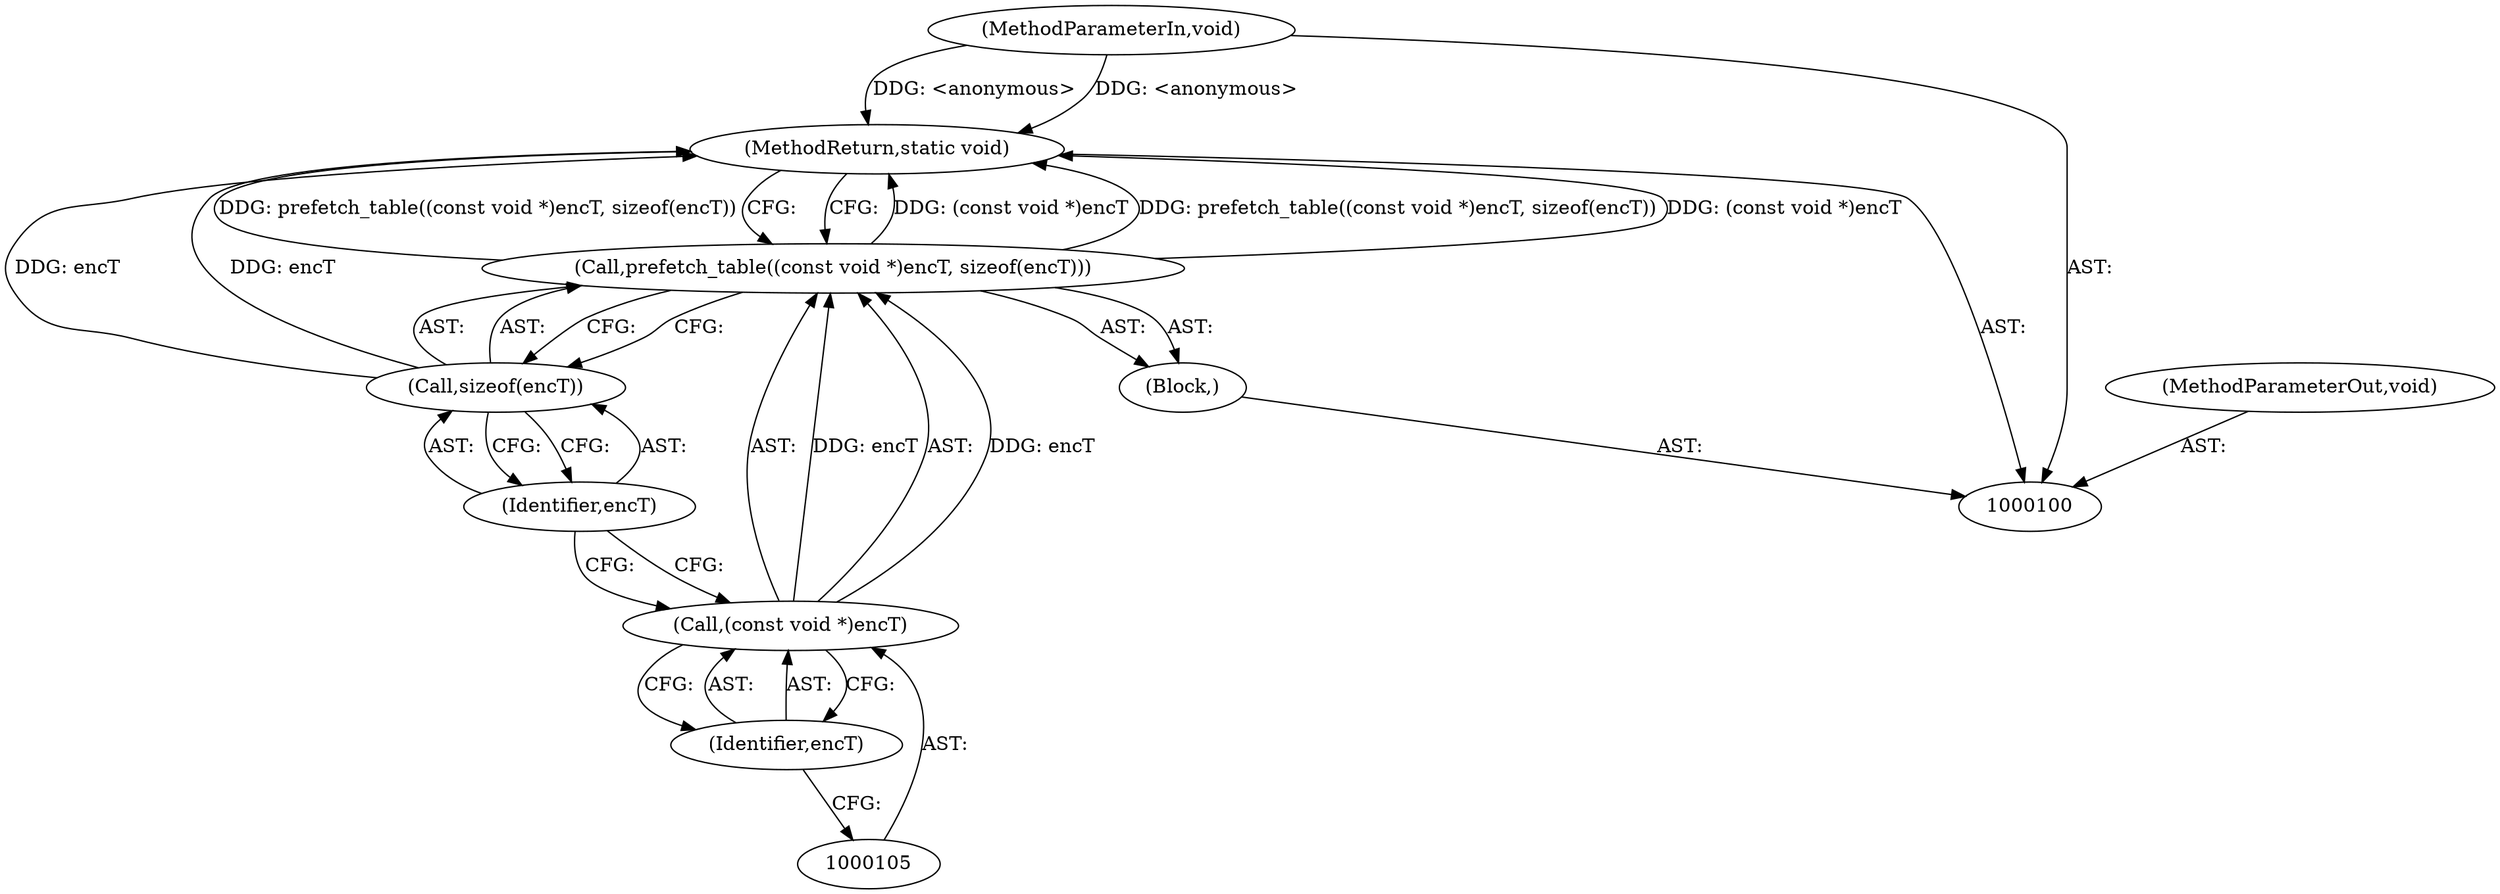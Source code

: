 digraph "1_libgcrypt_daedbbb5541cd8ecda1459d3b843ea4d92788762_2" {
"1000109" [label="(MethodReturn,static void)"];
"1000101" [label="(MethodParameterIn,void)"];
"1000128" [label="(MethodParameterOut,void)"];
"1000102" [label="(Block,)"];
"1000104" [label="(Call,(const void *)encT)"];
"1000103" [label="(Call,prefetch_table((const void *)encT, sizeof(encT)))"];
"1000106" [label="(Identifier,encT)"];
"1000107" [label="(Call,sizeof(encT))"];
"1000108" [label="(Identifier,encT)"];
"1000109" -> "1000100"  [label="AST: "];
"1000109" -> "1000103"  [label="CFG: "];
"1000107" -> "1000109"  [label="DDG: encT"];
"1000103" -> "1000109"  [label="DDG: (const void *)encT"];
"1000103" -> "1000109"  [label="DDG: prefetch_table((const void *)encT, sizeof(encT))"];
"1000101" -> "1000109"  [label="DDG: <anonymous>"];
"1000101" -> "1000100"  [label="AST: "];
"1000101" -> "1000109"  [label="DDG: <anonymous>"];
"1000128" -> "1000100"  [label="AST: "];
"1000102" -> "1000100"  [label="AST: "];
"1000103" -> "1000102"  [label="AST: "];
"1000104" -> "1000103"  [label="AST: "];
"1000104" -> "1000106"  [label="CFG: "];
"1000105" -> "1000104"  [label="AST: "];
"1000106" -> "1000104"  [label="AST: "];
"1000108" -> "1000104"  [label="CFG: "];
"1000104" -> "1000103"  [label="DDG: encT"];
"1000103" -> "1000102"  [label="AST: "];
"1000103" -> "1000107"  [label="CFG: "];
"1000104" -> "1000103"  [label="AST: "];
"1000107" -> "1000103"  [label="AST: "];
"1000109" -> "1000103"  [label="CFG: "];
"1000103" -> "1000109"  [label="DDG: (const void *)encT"];
"1000103" -> "1000109"  [label="DDG: prefetch_table((const void *)encT, sizeof(encT))"];
"1000104" -> "1000103"  [label="DDG: encT"];
"1000106" -> "1000104"  [label="AST: "];
"1000106" -> "1000105"  [label="CFG: "];
"1000104" -> "1000106"  [label="CFG: "];
"1000107" -> "1000103"  [label="AST: "];
"1000107" -> "1000108"  [label="CFG: "];
"1000108" -> "1000107"  [label="AST: "];
"1000103" -> "1000107"  [label="CFG: "];
"1000107" -> "1000109"  [label="DDG: encT"];
"1000108" -> "1000107"  [label="AST: "];
"1000108" -> "1000104"  [label="CFG: "];
"1000107" -> "1000108"  [label="CFG: "];
}
